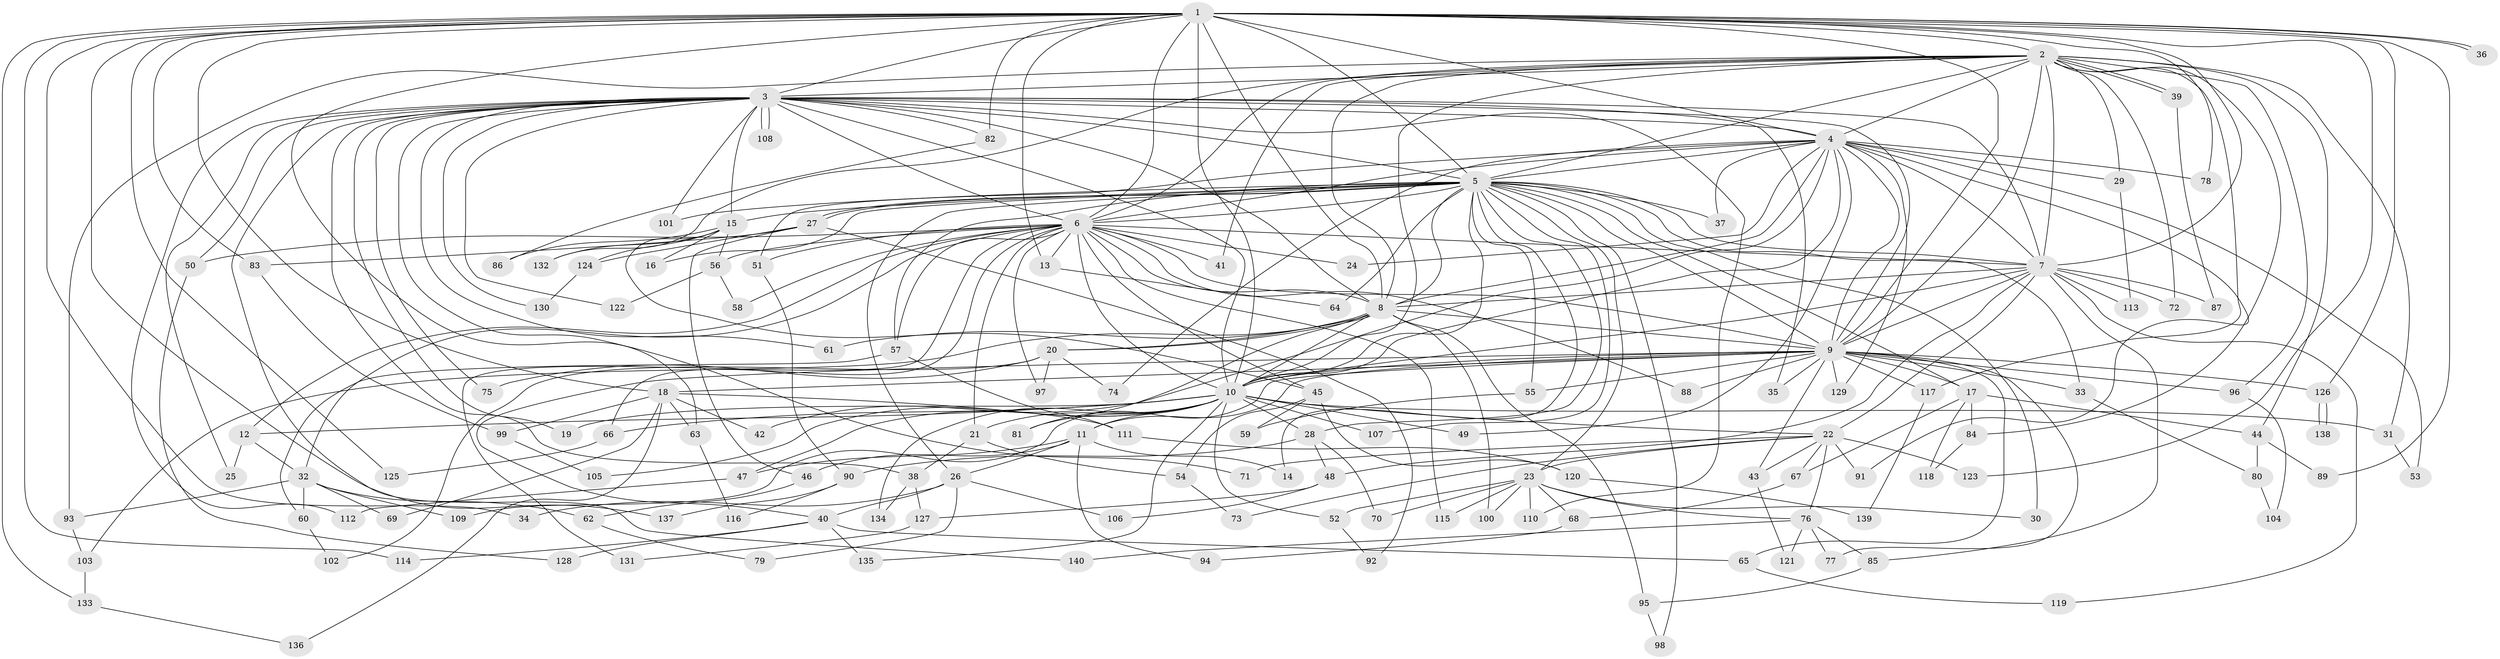 // coarse degree distribution, {24: 0.009345794392523364, 33: 0.009345794392523364, 25: 0.018691588785046728, 23: 0.018691588785046728, 14: 0.009345794392523364, 22: 0.009345794392523364, 11: 0.009345794392523364, 3: 0.2336448598130841, 2: 0.48598130841121495, 8: 0.018691588785046728, 5: 0.056074766355140186, 4: 0.07476635514018691, 10: 0.018691588785046728, 6: 0.018691588785046728, 7: 0.009345794392523364}
// Generated by graph-tools (version 1.1) at 2025/51/02/27/25 19:51:43]
// undirected, 140 vertices, 305 edges
graph export_dot {
graph [start="1"]
  node [color=gray90,style=filled];
  1;
  2;
  3;
  4;
  5;
  6;
  7;
  8;
  9;
  10;
  11;
  12;
  13;
  14;
  15;
  16;
  17;
  18;
  19;
  20;
  21;
  22;
  23;
  24;
  25;
  26;
  27;
  28;
  29;
  30;
  31;
  32;
  33;
  34;
  35;
  36;
  37;
  38;
  39;
  40;
  41;
  42;
  43;
  44;
  45;
  46;
  47;
  48;
  49;
  50;
  51;
  52;
  53;
  54;
  55;
  56;
  57;
  58;
  59;
  60;
  61;
  62;
  63;
  64;
  65;
  66;
  67;
  68;
  69;
  70;
  71;
  72;
  73;
  74;
  75;
  76;
  77;
  78;
  79;
  80;
  81;
  82;
  83;
  84;
  85;
  86;
  87;
  88;
  89;
  90;
  91;
  92;
  93;
  94;
  95;
  96;
  97;
  98;
  99;
  100;
  101;
  102;
  103;
  104;
  105;
  106;
  107;
  108;
  109;
  110;
  111;
  112;
  113;
  114;
  115;
  116;
  117;
  118;
  119;
  120;
  121;
  122;
  123;
  124;
  125;
  126;
  127;
  128;
  129;
  130;
  131;
  132;
  133;
  134;
  135;
  136;
  137;
  138;
  139;
  140;
  1 -- 2;
  1 -- 3;
  1 -- 4;
  1 -- 5;
  1 -- 6;
  1 -- 7;
  1 -- 8;
  1 -- 9;
  1 -- 10;
  1 -- 13;
  1 -- 18;
  1 -- 34;
  1 -- 36;
  1 -- 36;
  1 -- 63;
  1 -- 78;
  1 -- 82;
  1 -- 83;
  1 -- 89;
  1 -- 114;
  1 -- 123;
  1 -- 125;
  1 -- 126;
  1 -- 133;
  1 -- 137;
  2 -- 3;
  2 -- 4;
  2 -- 5;
  2 -- 6;
  2 -- 7;
  2 -- 8;
  2 -- 9;
  2 -- 10;
  2 -- 29;
  2 -- 31;
  2 -- 39;
  2 -- 39;
  2 -- 41;
  2 -- 44;
  2 -- 72;
  2 -- 84;
  2 -- 93;
  2 -- 96;
  2 -- 117;
  2 -- 132;
  3 -- 4;
  3 -- 5;
  3 -- 6;
  3 -- 7;
  3 -- 8;
  3 -- 9;
  3 -- 10;
  3 -- 15;
  3 -- 19;
  3 -- 25;
  3 -- 35;
  3 -- 38;
  3 -- 50;
  3 -- 61;
  3 -- 71;
  3 -- 75;
  3 -- 82;
  3 -- 101;
  3 -- 108;
  3 -- 108;
  3 -- 110;
  3 -- 112;
  3 -- 122;
  3 -- 130;
  3 -- 140;
  4 -- 5;
  4 -- 6;
  4 -- 7;
  4 -- 8;
  4 -- 9;
  4 -- 10;
  4 -- 24;
  4 -- 29;
  4 -- 37;
  4 -- 42;
  4 -- 49;
  4 -- 51;
  4 -- 53;
  4 -- 74;
  4 -- 78;
  4 -- 91;
  4 -- 129;
  5 -- 6;
  5 -- 7;
  5 -- 8;
  5 -- 9;
  5 -- 10;
  5 -- 14;
  5 -- 15;
  5 -- 16;
  5 -- 17;
  5 -- 23;
  5 -- 26;
  5 -- 27;
  5 -- 27;
  5 -- 28;
  5 -- 30;
  5 -- 33;
  5 -- 37;
  5 -- 55;
  5 -- 57;
  5 -- 64;
  5 -- 98;
  5 -- 101;
  5 -- 107;
  6 -- 7;
  6 -- 8;
  6 -- 9;
  6 -- 10;
  6 -- 12;
  6 -- 13;
  6 -- 21;
  6 -- 24;
  6 -- 32;
  6 -- 41;
  6 -- 45;
  6 -- 50;
  6 -- 51;
  6 -- 56;
  6 -- 57;
  6 -- 58;
  6 -- 66;
  6 -- 88;
  6 -- 97;
  6 -- 115;
  6 -- 131;
  7 -- 8;
  7 -- 9;
  7 -- 10;
  7 -- 22;
  7 -- 48;
  7 -- 72;
  7 -- 85;
  7 -- 87;
  7 -- 113;
  7 -- 119;
  8 -- 9;
  8 -- 10;
  8 -- 20;
  8 -- 20;
  8 -- 61;
  8 -- 81;
  8 -- 95;
  8 -- 100;
  8 -- 103;
  9 -- 10;
  9 -- 11;
  9 -- 17;
  9 -- 18;
  9 -- 33;
  9 -- 35;
  9 -- 40;
  9 -- 43;
  9 -- 55;
  9 -- 65;
  9 -- 77;
  9 -- 88;
  9 -- 96;
  9 -- 109;
  9 -- 117;
  9 -- 126;
  9 -- 129;
  10 -- 11;
  10 -- 12;
  10 -- 19;
  10 -- 21;
  10 -- 22;
  10 -- 28;
  10 -- 31;
  10 -- 47;
  10 -- 49;
  10 -- 52;
  10 -- 66;
  10 -- 81;
  10 -- 105;
  10 -- 107;
  10 -- 134;
  10 -- 135;
  11 -- 14;
  11 -- 26;
  11 -- 46;
  11 -- 47;
  11 -- 94;
  12 -- 25;
  12 -- 32;
  13 -- 64;
  15 -- 16;
  15 -- 45;
  15 -- 56;
  15 -- 86;
  15 -- 124;
  15 -- 132;
  17 -- 44;
  17 -- 67;
  17 -- 84;
  17 -- 118;
  18 -- 42;
  18 -- 63;
  18 -- 69;
  18 -- 99;
  18 -- 111;
  18 -- 136;
  20 -- 74;
  20 -- 75;
  20 -- 97;
  20 -- 102;
  21 -- 38;
  21 -- 54;
  22 -- 23;
  22 -- 43;
  22 -- 67;
  22 -- 71;
  22 -- 73;
  22 -- 76;
  22 -- 91;
  22 -- 123;
  23 -- 30;
  23 -- 52;
  23 -- 68;
  23 -- 70;
  23 -- 76;
  23 -- 100;
  23 -- 110;
  23 -- 115;
  26 -- 34;
  26 -- 40;
  26 -- 79;
  26 -- 106;
  27 -- 46;
  27 -- 83;
  27 -- 92;
  27 -- 124;
  28 -- 48;
  28 -- 70;
  28 -- 90;
  29 -- 113;
  31 -- 53;
  32 -- 60;
  32 -- 62;
  32 -- 69;
  32 -- 93;
  32 -- 109;
  33 -- 80;
  38 -- 127;
  38 -- 134;
  39 -- 87;
  40 -- 65;
  40 -- 114;
  40 -- 128;
  40 -- 135;
  43 -- 121;
  44 -- 80;
  44 -- 89;
  45 -- 54;
  45 -- 59;
  45 -- 120;
  46 -- 62;
  47 -- 112;
  48 -- 106;
  48 -- 127;
  50 -- 128;
  51 -- 90;
  52 -- 92;
  54 -- 73;
  55 -- 59;
  56 -- 58;
  56 -- 122;
  57 -- 60;
  57 -- 111;
  60 -- 102;
  62 -- 79;
  63 -- 116;
  65 -- 119;
  66 -- 125;
  67 -- 68;
  68 -- 94;
  76 -- 77;
  76 -- 85;
  76 -- 121;
  76 -- 140;
  80 -- 104;
  82 -- 86;
  83 -- 99;
  84 -- 118;
  85 -- 95;
  90 -- 116;
  90 -- 137;
  93 -- 103;
  95 -- 98;
  96 -- 104;
  99 -- 105;
  103 -- 133;
  111 -- 120;
  117 -- 139;
  120 -- 139;
  124 -- 130;
  126 -- 138;
  126 -- 138;
  127 -- 131;
  133 -- 136;
}
